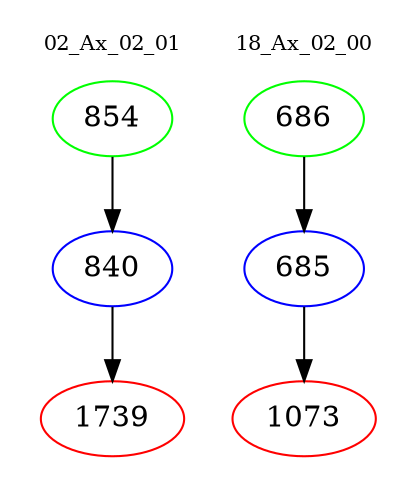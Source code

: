digraph{
subgraph cluster_0 {
color = white
label = "02_Ax_02_01";
fontsize=10;
T0_854 [label="854", color="green"]
T0_854 -> T0_840 [color="black"]
T0_840 [label="840", color="blue"]
T0_840 -> T0_1739 [color="black"]
T0_1739 [label="1739", color="red"]
}
subgraph cluster_1 {
color = white
label = "18_Ax_02_00";
fontsize=10;
T1_686 [label="686", color="green"]
T1_686 -> T1_685 [color="black"]
T1_685 [label="685", color="blue"]
T1_685 -> T1_1073 [color="black"]
T1_1073 [label="1073", color="red"]
}
}
